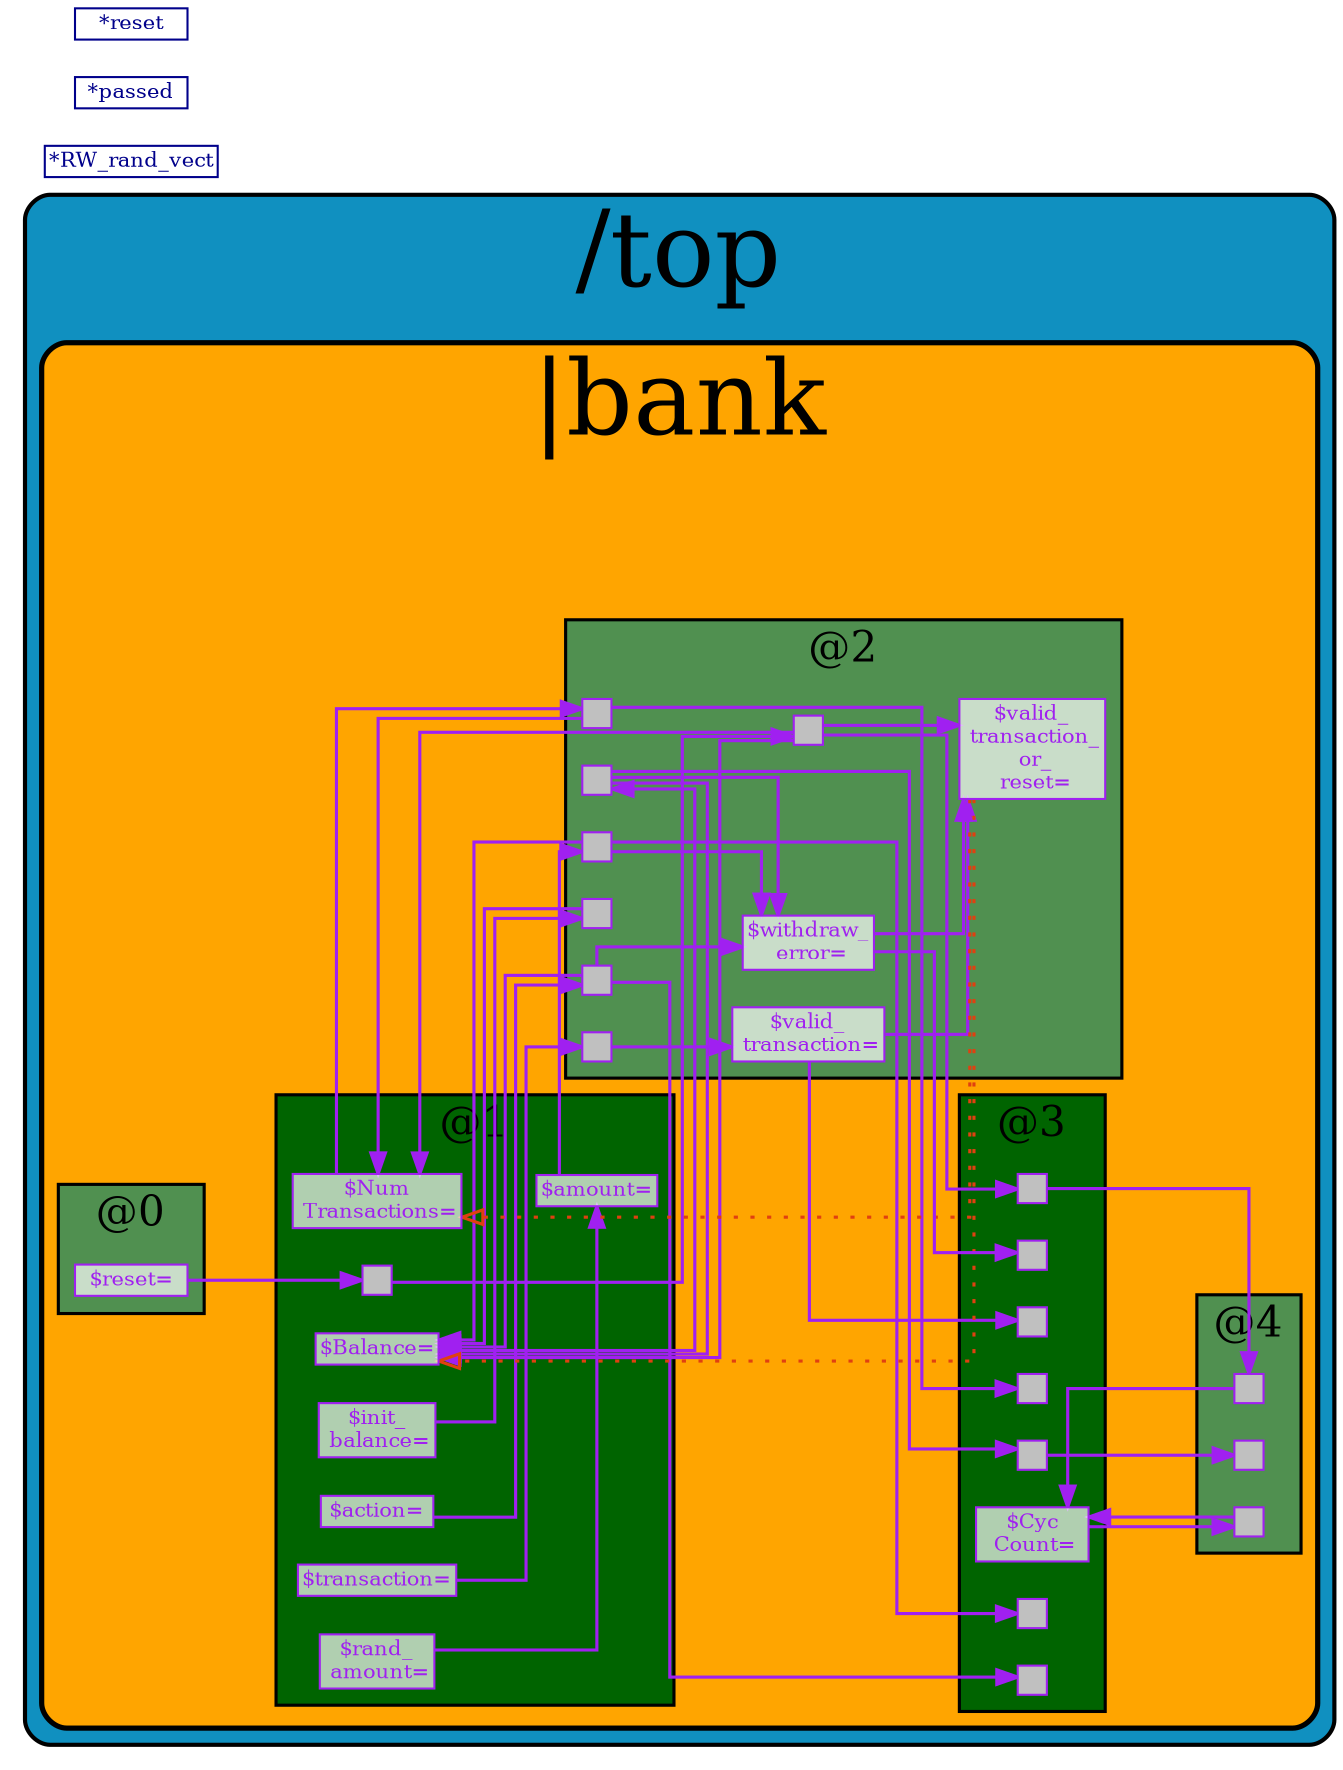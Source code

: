 // Generated by SandPiper(TM) 1.9-2018/02/11-beta from Redwood EDA.
// (Installed here: /home/devel/SandPiper_1.9-2018_02_11-beta_distro.)
// Redwood EDA does not claim intellectual property rights to this file and provides no warranty regarding its correctness or quality.


// Transaction Flow Graph:

strict digraph "top.tlv" {
   graph [layout = dot, rankdir = "LR", outputorder = edgesfirst, splines = ortho];
   node [layer = 4, shape = star, height = 0.02, style = filled, fontsize = 10, fontcolor = "purple", color = "purple", fillcolor = "#ffffffb0", penwidth = 1.0, margin = "0.03,0.03"];
   edge [layer = 3, weight = 4, penwidth = 1.5, color = "purple", fontcolor = "#00D000", labelfontcolor = "purple"];
   subgraph "cluster." {
      fillcolor = "#1090c0"
      style = "filled,rounded"
      penwidth = 2.0
      fontsize = 50
      tooltip = "/top"
      id = "id0{logical_entity=#Q##Q#}"
      label = "/top"
      subgraph "cluster.|bank" {
         fillcolor = "orange"
         style = "filled,rounded"
         penwidth = 2.5
         fontsize = 50
         tooltip = "|bank"
         id = "id1{logical_entity=#Q#|bank#Q#}"
         label = "|bank"
         subgraph "cluster.stage1" {
            "|bank$Balance@1" [fillcolor = "#ffffffb0", shape = box, label = "$Balance=", id = "id2{logical_entity=#Q#|bank$Balance#Q#}", tooltip = "$Balance[15:0] <= $reset          ? $init_balance :      // set to init_balance at the beginning
                              $action == 1'b0 ? $Balance + $amount : // deposit amount
                                                $Balance - $amount;"];
         }
         subgraph "cluster.stage2" {
            "|bank$Balance@2" [label = "", shape = box, fixedsize = true, width = 0.2, height = 0.2, penwidth = 1.0, shape = box, fillcolor = grey];
         }
         subgraph "cluster.stage3" {
            "|bank$Balance@3" [label = "", shape = box, fixedsize = true, width = 0.2, height = 0.2, penwidth = 1.0, shape = box, fillcolor = grey];
         }
         subgraph "cluster.stage4" {
            "|bank$Balance@4" [label = "", shape = box, fixedsize = true, width = 0.2, height = 0.2, penwidth = 1.0, shape = box, fillcolor = grey];
         }
         subgraph "cluster.stage3" {
            "|bank$CycCount@3" [fillcolor = "#ffffffb0", shape = box, label = "$Cyc\n Count=", id = "id14{logical_entity=#Q#|bank$CycCount#Q#}", tooltip = "$CycCount[15:0] <= $reset ? 16'b0 : $CycCount + 16'b1;"];
         }
         subgraph "cluster.stage4" {
            "|bank$CycCount@4" [label = "", shape = box, fixedsize = true, width = 0.2, height = 0.2, penwidth = 1.0, shape = box, fillcolor = grey];
         }
         subgraph "cluster.stage1" {
            "|bank$NumTransactions@1" [fillcolor = "#ffffffb0", shape = box, label = "$Num\n Transactions=", id = "id18{logical_entity=#Q#|bank$NumTransactions#Q#}", tooltip = "$NumTransactions[15:0] <= $reset ? 16'b0 :$NumTransactions + 16'b1;"];
         }
         subgraph "cluster.stage2" {
            "|bank$NumTransactions@2" [label = "", shape = box, fixedsize = true, width = 0.2, height = 0.2, penwidth = 1.0, shape = box, fillcolor = grey];
         }
         subgraph "cluster.stage3" {
            "|bank$NumTransactions@3" [label = "", shape = box, fixedsize = true, width = 0.2, height = 0.2, penwidth = 1.0, shape = box, fillcolor = grey];
         }
         subgraph "cluster.stage1" {
            "|bank$action@1" [fillcolor = "#ffffffb0", shape = box, label = "$action=", id = "id24{logical_entity=#Q#|bank$action#Q#}", tooltip = "$action[0:0] = *RW_rand_vect[(0 + (0)) % 257 +: 1];"];
         }
         subgraph "cluster.stage2" {
            "|bank$action@2" [label = "", shape = box, fixedsize = true, width = 0.2, height = 0.2, penwidth = 1.0, shape = box, fillcolor = grey];
         }
         subgraph "cluster.stage3" {
            "|bank$action@3" [label = "", shape = box, fixedsize = true, width = 0.2, height = 0.2, penwidth = 1.0, shape = box, fillcolor = grey];
         }
         subgraph "cluster.stage1" {
            "|bank$amount@1" [fillcolor = "#ffffffb0", shape = box, label = "$amount=", id = "id27{logical_entity=#Q#|bank$amount#Q#}", tooltip = "$amount[15:0] = {5'b0, $rand_amount};"];
         }
         subgraph "cluster.stage2" {
            "|bank$amount@2" [label = "", shape = box, fixedsize = true, width = 0.2, height = 0.2, penwidth = 1.0, shape = box, fillcolor = grey];
         }
         subgraph "cluster.stage3" {
            "|bank$amount@3" [label = "", shape = box, fixedsize = true, width = 0.2, height = 0.2, penwidth = 1.0, shape = box, fillcolor = grey];
         }
         subgraph "cluster.stage1" {
            "|bank$init_balance@1" [fillcolor = "#ffffffb0", shape = box, label = "$init_\n balance=", id = "id31{logical_entity=#Q#|bank$init_balance#Q#}", tooltip = "$init_balance[15:0] = 16'b1;"];
         }
         subgraph "cluster.stage2" {
            "|bank$init_balance@2" [label = "", shape = box, fixedsize = true, width = 0.2, height = 0.2, penwidth = 1.0, shape = box, fillcolor = grey];
         }
         subgraph "cluster.stage1" {
            "|bank$rand_amount@1" [fillcolor = "#ffffffb0", shape = box, label = "$rand_\n amount=", id = "id33{logical_entity=#Q#|bank$rand_amount#Q#}", tooltip = "$rand_amount[10:0] = *RW_rand_vect[(248 + (0)) % 257 +: 11];"];
         }
         subgraph "cluster.stage0" {
            "|bank$reset@0" [fillcolor = "#ffffffb0", shape = box, label = "$reset=", id = "id34{logical_entity=#Q#|bank$reset#Q#}", tooltip = "$reset = *reset;"];
         }
         subgraph "cluster.stage1" {
            "|bank$reset@1" [label = "", shape = box, fixedsize = true, width = 0.2, height = 0.2, penwidth = 1.0, shape = box, fillcolor = grey];
         }
         subgraph "cluster.stage2" {
            "|bank$reset@2" [label = "", shape = box, fixedsize = true, width = 0.2, height = 0.2, penwidth = 1.0, shape = box, fillcolor = grey];
         }
         subgraph "cluster.stage3" {
            "|bank$reset@3" [label = "", shape = box, fixedsize = true, width = 0.2, height = 0.2, penwidth = 1.0, shape = box, fillcolor = grey];
         }
         subgraph "cluster.stage4" {
            "|bank$reset@4" [label = "", shape = box, fixedsize = true, width = 0.2, height = 0.2, penwidth = 1.0, shape = box, fillcolor = grey];
         }
         subgraph "cluster.stage1" {
            "|bank$transaction@1" [fillcolor = "#ffffffb0", shape = box, label = "$transaction=", id = "id39{logical_entity=#Q#|bank$transaction#Q#}", tooltip = "$transaction[1:0] = *RW_rand_vect[(124 + (0)) % 257 +: 2];"];
         }
         subgraph "cluster.stage2" {
            "|bank$transaction@2" [label = "", shape = box, fixedsize = true, width = 0.2, height = 0.2, penwidth = 1.0, shape = box, fillcolor = grey];
         }
         subgraph "cluster.stage2" {
            "|bank$valid_transaction@2" [fillcolor = "#ffffffb0", shape = box, label = "$valid_\n transaction=", id = "id41{logical_entity=#Q#|bank$valid_transaction#Q#}", tooltip = "$valid_transaction = $transaction != 2'b0;"];
         }
         subgraph "cluster.stage3" {
            "|bank$valid_transaction@3" [label = "", shape = box, fixedsize = true, width = 0.2, height = 0.2, penwidth = 1.0, shape = box, fillcolor = grey];
         }
         subgraph "cluster.stage2" {
            "|bank$valid_transaction_or_reset@2" [fillcolor = "#ffffffb0", shape = box, label = "$valid_\n transaction_\n or_\n reset=", id = "id44{logical_entity=#Q#|bank$valid_transaction_or_reset#Q#}", tooltip = "$valid_transaction_or_reset = ($valid_transaction && !$withdraw_error) || $reset;"];
         }
         subgraph "cluster.stage2" {
            "|bank$withdraw_error@2" [fillcolor = "#ffffffb0", shape = box, label = "$withdraw_\n error=", id = "id48{logical_entity=#Q#|bank$withdraw_error#Q#}", tooltip = "$withdraw_error = $action == 1'b1 && $amount > $Balance ? 1'b1 : // true if withdrawal amount is greater than current balance
                                                                   1'b0;"];
         }
         subgraph "cluster.stage3" {
            "|bank$withdraw_error@3" [label = "", shape = box, fixedsize = true, width = 0.2, height = 0.2, penwidth = 1.0, shape = box, fillcolor = grey];
         }
         subgraph "cluster.stage0" {
            style = "filled"
            fontsize = 20
            penwidth = 1.5
            label = "@0"
            id = "id53{logical_entity=#Q#|bank@0#Q#}"
            tooltip = "|bank@0"
            fillcolor = "#509050"
         }
         subgraph "cluster.stage1" {
            style = "filled"
            fontsize = 20
            penwidth = 1.5
            label = "@1"
            id = "id54{logical_entity=#Q#|bank@2#Q#}"
            tooltip = "|bank@1"
            fillcolor = "darkgreen"
         }
         subgraph "cluster.stage2" {
            style = "filled"
            fontsize = 20
            penwidth = 1.5
            label = "@2"
            id = "id55{logical_entity=#Q#|bank@4#Q#}"
            tooltip = "|bank@2"
            fillcolor = "#509050"
         }
         subgraph "cluster.stage3" {
            style = "filled"
            fontsize = 20
            penwidth = 1.5
            label = "@3"
            id = "id56{logical_entity=#Q#|bank@6#Q#}"
            tooltip = "|bank@3"
            fillcolor = "darkgreen"
         }
         subgraph "cluster.stage4" {
            style = "filled"
            fontsize = 20
            penwidth = 1.5
            label = "@4"
            id = "id57{logical_entity=#Q#|bank@8#Q#}"
            tooltip = "|bank@4"
            fillcolor = "#509050"
         }
      }
      subgraph "cluster.|none" {
         fillcolor = "orange"
         style = "filled,rounded"
         penwidth = 2.5
         fontsize = 50
         tooltip = "|none"
         id = "id58{logical_entity=#Q#|none#Q#}"
         label = "|none"
      }
   }

"*RW_rand_vect" [shape = box, color = "#00008b", fontcolor = "#00008b", fillcolor = white];
"*passed" [shape = box, color = "#00008b", fontcolor = "#00008b", fillcolor = white];
"*reset" [shape = box, color = "#00008b", fontcolor = "#00008b", fillcolor = white];

"|bank$Balance@1" -> "|bank$Balance@2" [id = "id3{logical_entity=#Q#|bank$Balance#Q#}", weight = 10]
"|bank$Balance@2" -> "|bank$Balance@3" [id = "id4{logical_entity=#Q#|bank$Balance#Q#}", weight = 10]
"|bank$Balance@3" -> "|bank$Balance@4" [id = "id5{logical_entity=#Q#|bank$Balance#Q#}", weight = 10]
"|bank$reset@2" -> "|bank$Balance@1" [id = "id6{logical_entity=#Q#|bank$reset#Q#}", weight = 1, tooltip = "|bank$reset"]
"|bank$init_balance@2" -> "|bank$Balance@1" [id = "id7{logical_entity=#Q#|bank$init_balance#Q#}", weight = 1, tooltip = "|bank$init_balance"]
"|bank$action@2" -> "|bank$Balance@1" [id = "id8{logical_entity=#Q#|bank$action#Q#}", weight = 1, tooltip = "|bank$action"]
"|bank$Balance@2" -> "|bank$Balance@1" [id = "id9{logical_entity=#Q#|bank$Balance#Q#}", weight = 1, tooltip = "|bank$Balance"]
"|bank$amount@2" -> "|bank$Balance@1" [id = "id10{logical_entity=#Q#|bank$amount#Q#}", weight = 1, tooltip = "|bank$amount"]
"|bank$Balance@2" -> "|bank$Balance@1" [id = "id11{logical_entity=#Q#|bank$Balance#Q#}", weight = 1, tooltip = "|bank$Balance"]
"|bank$amount@2" -> "|bank$Balance@1" [id = "id12{logical_entity=#Q#|bank$amount#Q#}", weight = 1, tooltip = "|bank$amount"]
"|bank$valid_transaction_or_reset@2" -> "|bank$Balance@1" [id = "id13{logical_entity=#Q#|bank$valid_transaction_or_reset#Q#}", style = dotted, color = "#E04010", arrowhead = empty, tooltip = "|bank$valid_transaction_or_reset"]
"|bank$CycCount@3" -> "|bank$CycCount@4" [id = "id15{logical_entity=#Q#|bank$CycCount#Q#}", weight = 10]
"|bank$reset@4" -> "|bank$CycCount@3" [id = "id16{logical_entity=#Q#|bank$reset#Q#}", weight = 1, tooltip = "|bank$reset"]
"|bank$CycCount@4" -> "|bank$CycCount@3" [id = "id17{logical_entity=#Q#|bank$CycCount#Q#}", weight = 1, tooltip = "|bank$CycCount"]
"|bank$NumTransactions@1" -> "|bank$NumTransactions@2" [id = "id19{logical_entity=#Q#|bank$NumTransactions#Q#}", weight = 10]
"|bank$NumTransactions@2" -> "|bank$NumTransactions@3" [id = "id20{logical_entity=#Q#|bank$NumTransactions#Q#}", weight = 10]
"|bank$reset@2" -> "|bank$NumTransactions@1" [id = "id21{logical_entity=#Q#|bank$reset#Q#}", weight = 1, tooltip = "|bank$reset"]
"|bank$NumTransactions@2" -> "|bank$NumTransactions@1" [id = "id22{logical_entity=#Q#|bank$NumTransactions#Q#}", weight = 1, tooltip = "|bank$NumTransactions"]
"|bank$valid_transaction_or_reset@2" -> "|bank$NumTransactions@1" [id = "id23{logical_entity=#Q#|bank$valid_transaction_or_reset#Q#}", style = dotted, color = "#E04010", arrowhead = empty, tooltip = "|bank$valid_transaction_or_reset"]
"|bank$action@1" -> "|bank$action@2" [id = "id25{logical_entity=#Q#|bank$action#Q#}", weight = 10]
"|bank$action@2" -> "|bank$action@3" [id = "id26{logical_entity=#Q#|bank$action#Q#}", weight = 10]
"|bank$amount@1" -> "|bank$amount@2" [id = "id28{logical_entity=#Q#|bank$amount#Q#}", weight = 10]
"|bank$amount@2" -> "|bank$amount@3" [id = "id29{logical_entity=#Q#|bank$amount#Q#}", weight = 10]
"|bank$rand_amount@1" -> "|bank$amount@1" [id = "id30{logical_entity=#Q#|bank$rand_amount#Q#}", weight = 2, tooltip = "|bank$rand_amount"]
"|bank$init_balance@1" -> "|bank$init_balance@2" [id = "id32{logical_entity=#Q#|bank$init_balance#Q#}", weight = 10]
"|bank$reset@0" -> "|bank$reset@1" [id = "id35{logical_entity=#Q#|bank$reset#Q#}", weight = 10]
"|bank$reset@1" -> "|bank$reset@2" [id = "id36{logical_entity=#Q#|bank$reset#Q#}", weight = 10]
"|bank$reset@2" -> "|bank$reset@3" [id = "id37{logical_entity=#Q#|bank$reset#Q#}", weight = 10]
"|bank$reset@3" -> "|bank$reset@4" [id = "id38{logical_entity=#Q#|bank$reset#Q#}", weight = 10]
"|bank$transaction@1" -> "|bank$transaction@2" [id = "id40{logical_entity=#Q#|bank$transaction#Q#}", weight = 10]
"|bank$valid_transaction@2" -> "|bank$valid_transaction@3" [id = "id42{logical_entity=#Q#|bank$valid_transaction#Q#}", weight = 10]
"|bank$transaction@2" -> "|bank$valid_transaction@2" [id = "id43{logical_entity=#Q#|bank$transaction#Q#}", weight = 2, tooltip = "|bank$transaction"]
"|bank$valid_transaction@2" -> "|bank$valid_transaction_or_reset@2" [id = "id45{logical_entity=#Q#|bank$valid_transaction#Q#}", weight = 2, tooltip = "|bank$valid_transaction"]
"|bank$withdraw_error@2" -> "|bank$valid_transaction_or_reset@2" [id = "id46{logical_entity=#Q#|bank$withdraw_error#Q#}", weight = 2, tooltip = "|bank$withdraw_error"]
"|bank$reset@2" -> "|bank$valid_transaction_or_reset@2" [id = "id47{logical_entity=#Q#|bank$reset#Q#}", weight = 2, tooltip = "|bank$reset"]
"|bank$withdraw_error@2" -> "|bank$withdraw_error@3" [id = "id49{logical_entity=#Q#|bank$withdraw_error#Q#}", weight = 10]
"|bank$action@2" -> "|bank$withdraw_error@2" [id = "id50{logical_entity=#Q#|bank$action#Q#}", weight = 2, tooltip = "|bank$action"]
"|bank$amount@2" -> "|bank$withdraw_error@2" [id = "id51{logical_entity=#Q#|bank$amount#Q#}", weight = 2, tooltip = "|bank$amount"]
"|bank$Balance@2" -> "|bank$withdraw_error@2" [id = "id52{logical_entity=#Q#|bank$Balance#Q#}", weight = 2, tooltip = "|bank$Balance"]
}